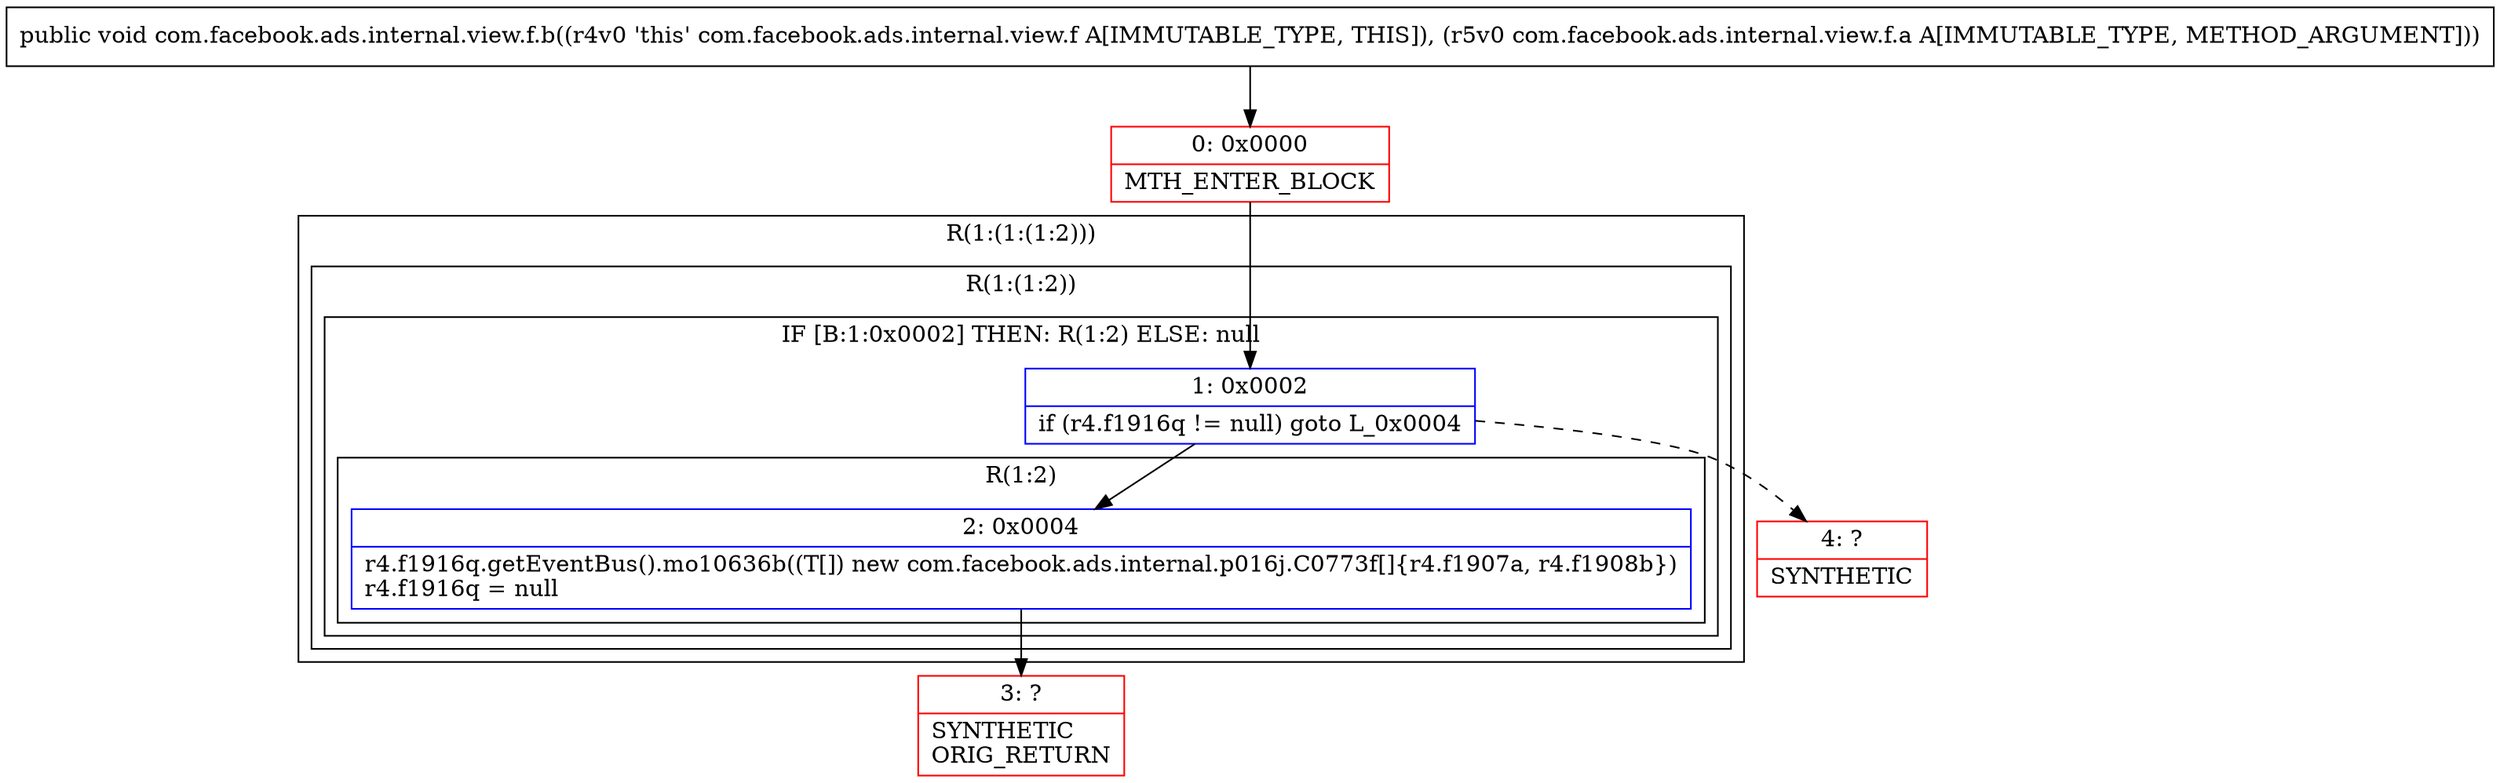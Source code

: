 digraph "CFG forcom.facebook.ads.internal.view.f.b(Lcom\/facebook\/ads\/internal\/view\/f\/a;)V" {
subgraph cluster_Region_1461008142 {
label = "R(1:(1:(1:2)))";
node [shape=record,color=blue];
subgraph cluster_Region_1542613833 {
label = "R(1:(1:2))";
node [shape=record,color=blue];
subgraph cluster_IfRegion_1734563243 {
label = "IF [B:1:0x0002] THEN: R(1:2) ELSE: null";
node [shape=record,color=blue];
Node_1 [shape=record,label="{1\:\ 0x0002|if (r4.f1916q != null) goto L_0x0004\l}"];
subgraph cluster_Region_1357221635 {
label = "R(1:2)";
node [shape=record,color=blue];
Node_2 [shape=record,label="{2\:\ 0x0004|r4.f1916q.getEventBus().mo10636b((T[]) new com.facebook.ads.internal.p016j.C0773f[]\{r4.f1907a, r4.f1908b\})\lr4.f1916q = null\l}"];
}
}
}
}
Node_0 [shape=record,color=red,label="{0\:\ 0x0000|MTH_ENTER_BLOCK\l}"];
Node_3 [shape=record,color=red,label="{3\:\ ?|SYNTHETIC\lORIG_RETURN\l}"];
Node_4 [shape=record,color=red,label="{4\:\ ?|SYNTHETIC\l}"];
MethodNode[shape=record,label="{public void com.facebook.ads.internal.view.f.b((r4v0 'this' com.facebook.ads.internal.view.f A[IMMUTABLE_TYPE, THIS]), (r5v0 com.facebook.ads.internal.view.f.a A[IMMUTABLE_TYPE, METHOD_ARGUMENT])) }"];
MethodNode -> Node_0;
Node_1 -> Node_2;
Node_1 -> Node_4[style=dashed];
Node_2 -> Node_3;
Node_0 -> Node_1;
}

